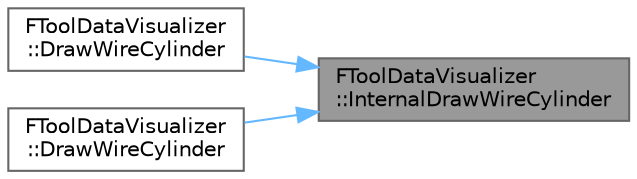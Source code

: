 digraph "FToolDataVisualizer::InternalDrawWireCylinder"
{
 // INTERACTIVE_SVG=YES
 // LATEX_PDF_SIZE
  bgcolor="transparent";
  edge [fontname=Helvetica,fontsize=10,labelfontname=Helvetica,labelfontsize=10];
  node [fontname=Helvetica,fontsize=10,shape=box,height=0.2,width=0.4];
  rankdir="RL";
  Node1 [id="Node000001",label="FToolDataVisualizer\l::InternalDrawWireCylinder",height=0.2,width=0.4,color="gray40", fillcolor="grey60", style="filled", fontcolor="black",tooltip=" "];
  Node1 -> Node2 [id="edge1_Node000001_Node000002",dir="back",color="steelblue1",style="solid",tooltip=" "];
  Node2 [id="Node000002",label="FToolDataVisualizer\l::DrawWireCylinder",height=0.2,width=0.4,color="grey40", fillcolor="white", style="filled",URL="$d1/d0f/classFToolDataVisualizer.html#a7a9452d3e0b0546f8e4703e788d31f4f",tooltip="Draw a 3D cylinder, parameterized the same as the 3D circle but extruded by Height."];
  Node1 -> Node3 [id="edge2_Node000001_Node000003",dir="back",color="steelblue1",style="solid",tooltip=" "];
  Node3 [id="Node000003",label="FToolDataVisualizer\l::DrawWireCylinder",height=0.2,width=0.4,color="grey40", fillcolor="white", style="filled",URL="$d1/d0f/classFToolDataVisualizer.html#a303fd13c15bc1a0a5b86a204ef9cfca1",tooltip="Draw a 3D cylinder, parameterized the same as the 3D circle but extruded by Height."];
}
